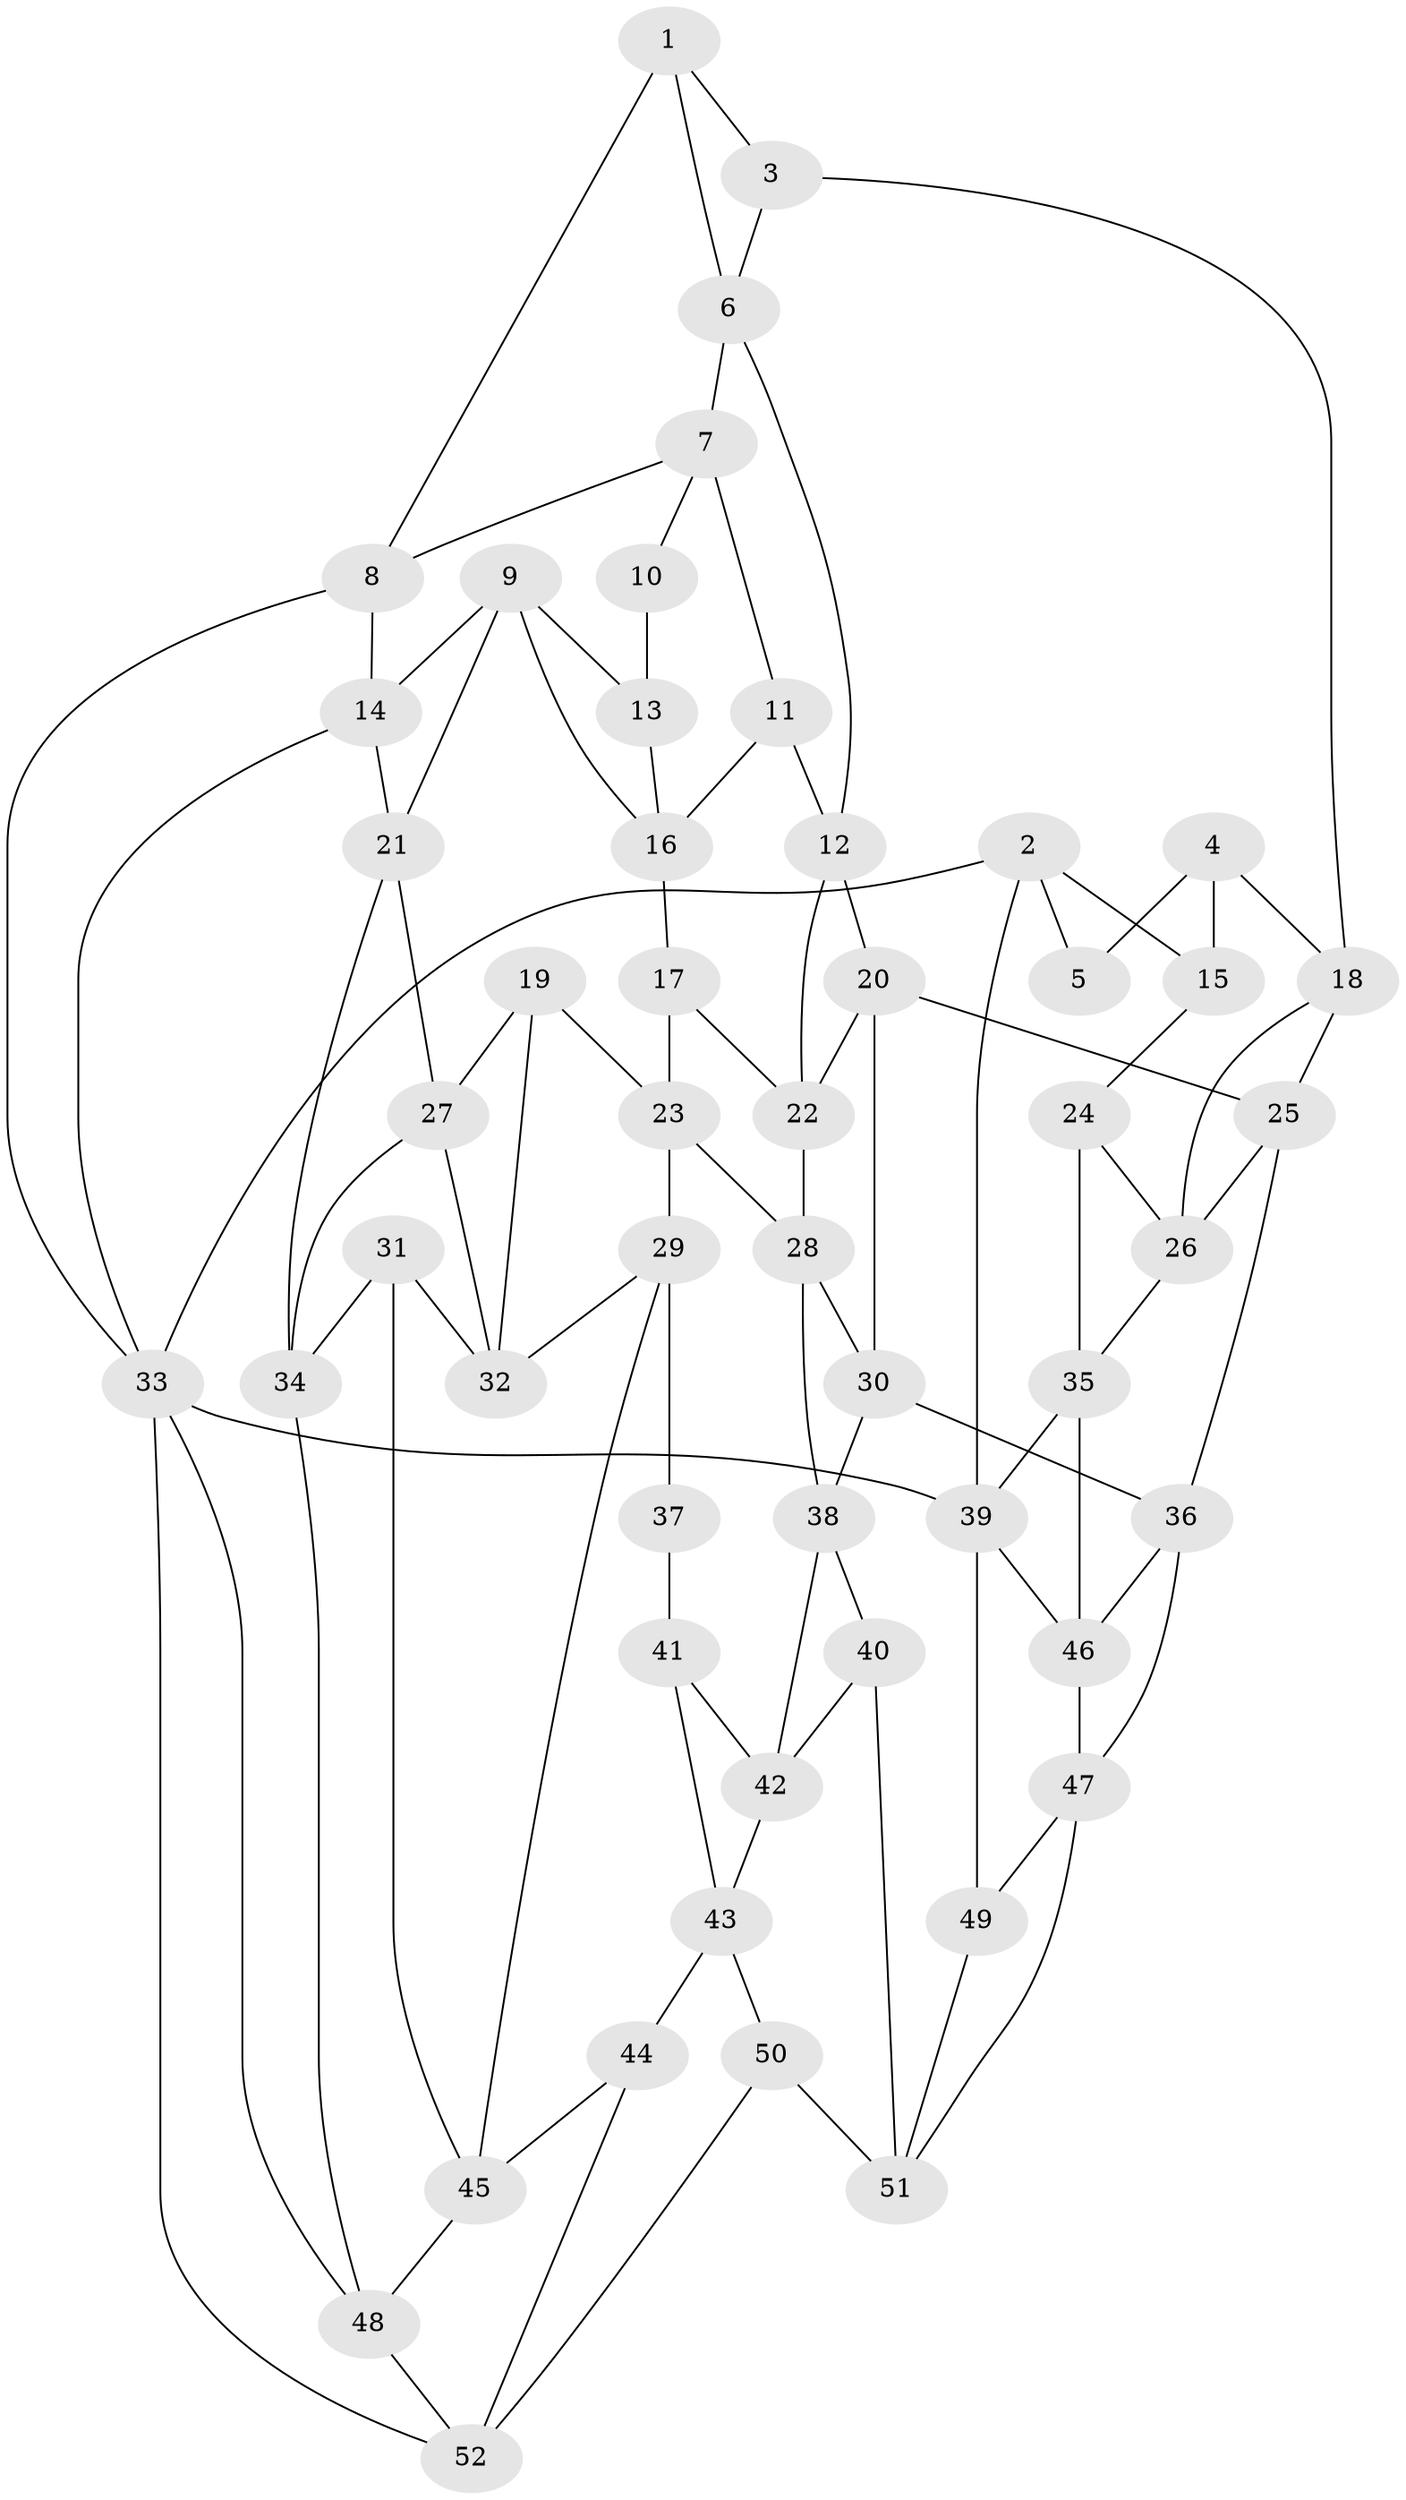 // original degree distribution, {3: 0.019230769230769232, 4: 0.2403846153846154, 5: 0.5192307692307693, 6: 0.22115384615384615}
// Generated by graph-tools (version 1.1) at 2025/03/03/09/25 03:03:15]
// undirected, 52 vertices, 95 edges
graph export_dot {
graph [start="1"]
  node [color=gray90,style=filled];
  1;
  2;
  3;
  4;
  5;
  6;
  7;
  8;
  9;
  10;
  11;
  12;
  13;
  14;
  15;
  16;
  17;
  18;
  19;
  20;
  21;
  22;
  23;
  24;
  25;
  26;
  27;
  28;
  29;
  30;
  31;
  32;
  33;
  34;
  35;
  36;
  37;
  38;
  39;
  40;
  41;
  42;
  43;
  44;
  45;
  46;
  47;
  48;
  49;
  50;
  51;
  52;
  1 -- 3 [weight=1.0];
  1 -- 6 [weight=1.0];
  1 -- 8 [weight=1.0];
  2 -- 5 [weight=1.0];
  2 -- 15 [weight=1.0];
  2 -- 33 [weight=1.0];
  2 -- 39 [weight=1.0];
  3 -- 6 [weight=1.0];
  3 -- 18 [weight=1.0];
  4 -- 5 [weight=1.0];
  4 -- 15 [weight=1.0];
  4 -- 18 [weight=1.0];
  6 -- 7 [weight=1.0];
  6 -- 12 [weight=1.0];
  7 -- 8 [weight=1.0];
  7 -- 10 [weight=1.0];
  7 -- 11 [weight=1.0];
  8 -- 14 [weight=1.0];
  8 -- 33 [weight=1.0];
  9 -- 13 [weight=1.0];
  9 -- 14 [weight=1.0];
  9 -- 16 [weight=1.0];
  9 -- 21 [weight=1.0];
  10 -- 13 [weight=2.0];
  11 -- 12 [weight=1.0];
  11 -- 16 [weight=1.0];
  12 -- 20 [weight=1.0];
  12 -- 22 [weight=1.0];
  13 -- 16 [weight=1.0];
  14 -- 21 [weight=1.0];
  14 -- 33 [weight=1.0];
  15 -- 24 [weight=2.0];
  16 -- 17 [weight=1.0];
  17 -- 22 [weight=1.0];
  17 -- 23 [weight=1.0];
  18 -- 25 [weight=1.0];
  18 -- 26 [weight=1.0];
  19 -- 23 [weight=1.0];
  19 -- 27 [weight=1.0];
  19 -- 32 [weight=1.0];
  20 -- 22 [weight=1.0];
  20 -- 25 [weight=1.0];
  20 -- 30 [weight=1.0];
  21 -- 27 [weight=1.0];
  21 -- 34 [weight=1.0];
  22 -- 28 [weight=1.0];
  23 -- 28 [weight=1.0];
  23 -- 29 [weight=1.0];
  24 -- 26 [weight=1.0];
  24 -- 35 [weight=1.0];
  25 -- 26 [weight=1.0];
  25 -- 36 [weight=1.0];
  26 -- 35 [weight=1.0];
  27 -- 32 [weight=1.0];
  27 -- 34 [weight=1.0];
  28 -- 30 [weight=1.0];
  28 -- 38 [weight=1.0];
  29 -- 32 [weight=1.0];
  29 -- 37 [weight=1.0];
  29 -- 45 [weight=1.0];
  30 -- 36 [weight=1.0];
  30 -- 38 [weight=1.0];
  31 -- 32 [weight=1.0];
  31 -- 34 [weight=1.0];
  31 -- 45 [weight=1.0];
  33 -- 39 [weight=1.0];
  33 -- 48 [weight=1.0];
  33 -- 52 [weight=1.0];
  34 -- 48 [weight=1.0];
  35 -- 39 [weight=1.0];
  35 -- 46 [weight=1.0];
  36 -- 46 [weight=1.0];
  36 -- 47 [weight=1.0];
  37 -- 41 [weight=2.0];
  38 -- 40 [weight=1.0];
  38 -- 42 [weight=1.0];
  39 -- 46 [weight=1.0];
  39 -- 49 [weight=1.0];
  40 -- 42 [weight=1.0];
  40 -- 51 [weight=1.0];
  41 -- 42 [weight=1.0];
  41 -- 43 [weight=1.0];
  42 -- 43 [weight=1.0];
  43 -- 44 [weight=1.0];
  43 -- 50 [weight=1.0];
  44 -- 45 [weight=1.0];
  44 -- 52 [weight=1.0];
  45 -- 48 [weight=1.0];
  46 -- 47 [weight=1.0];
  47 -- 49 [weight=1.0];
  47 -- 51 [weight=1.0];
  48 -- 52 [weight=1.0];
  49 -- 51 [weight=1.0];
  50 -- 51 [weight=1.0];
  50 -- 52 [weight=1.0];
}
